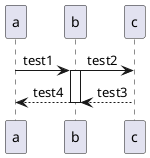 {
  "sha1": "tf8504j3csnpbnfn5yp0edo6l6o5k4f",
  "insertion": {
    "when": "2024-06-04T17:28:46.144Z",
    "url": "https://forum.plantuml.net/10505/teoz-rendering-issues?show=14796#c14796",
    "user": "plantuml@gmail.com"
  }
}
@startuml
!pragma teoz true

a->b: test1
activate b
&b->c: test2


c-->b: test3
deactivate b
&b-->a: test4

@enduml
